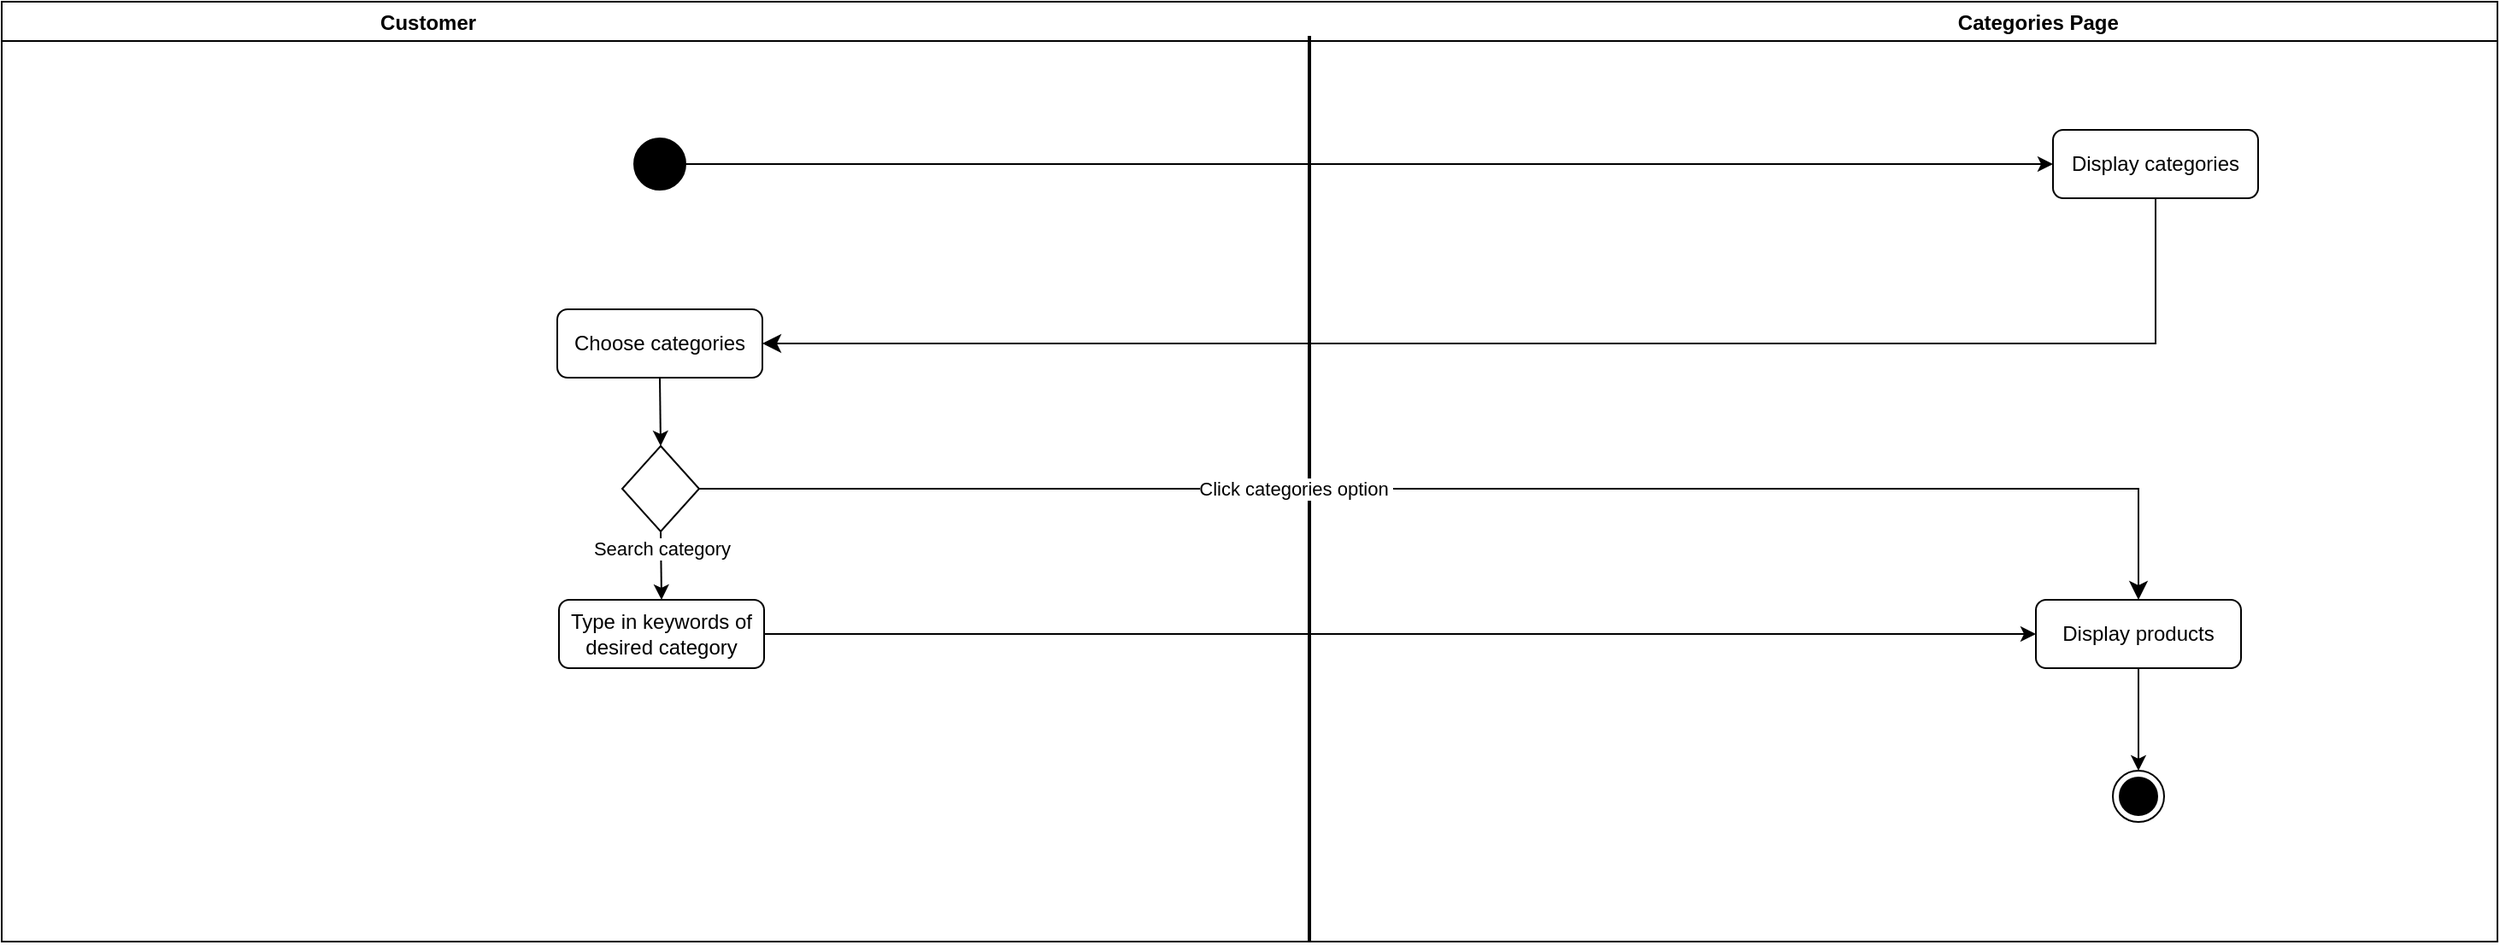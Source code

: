 <mxfile>
    <diagram id="pMmhMyQnejoeaZMjxrJA" name="Page-1">
        <mxGraphModel dx="548" dy="313" grid="1" gridSize="10" guides="1" tooltips="1" connect="1" arrows="1" fold="1" page="1" pageScale="1" pageWidth="850" pageHeight="1100" math="0" shadow="0">
            <root>
                <mxCell id="0"/>
                <mxCell id="1" parent="0"/>
                <mxCell id="2" value="Customer                                                                                                                                                                                                                                                                    Categories Page" style="swimlane;" vertex="1" parent="1">
                    <mxGeometry x="310" y="20" width="1460" height="550" as="geometry"/>
                </mxCell>
                <mxCell id="3" value="" style="line;strokeWidth=2;direction=south;html=1;" vertex="1" parent="2">
                    <mxGeometry x="760" y="20" width="10" height="530" as="geometry"/>
                </mxCell>
                <mxCell id="4" value="" style="ellipse;fillColor=strokeColor;" vertex="1" parent="2">
                    <mxGeometry x="370" y="80" width="30" height="30" as="geometry"/>
                </mxCell>
                <mxCell id="6" value="Choose categories" style="rounded=1;whiteSpace=wrap;html=1;" vertex="1" parent="2">
                    <mxGeometry x="325" y="180" width="120" height="40" as="geometry"/>
                </mxCell>
                <mxCell id="7" value="" style="endArrow=classic;html=1;exitX=1;exitY=0.5;exitDx=0;exitDy=0;" edge="1" parent="2" source="4">
                    <mxGeometry width="50" height="50" relative="1" as="geometry">
                        <mxPoint x="530" y="110" as="sourcePoint"/>
                        <mxPoint x="1200" y="95" as="targetPoint"/>
                    </mxGeometry>
                </mxCell>
                <mxCell id="8" value="Display categories" style="rounded=1;whiteSpace=wrap;html=1;" vertex="1" parent="2">
                    <mxGeometry x="1200" y="75" width="120" height="40" as="geometry"/>
                </mxCell>
                <mxCell id="9" value="" style="edgeStyle=segmentEdgeStyle;endArrow=classic;html=1;curved=0;rounded=0;endSize=8;startSize=8;exitX=0.5;exitY=1;exitDx=0;exitDy=0;entryX=1;entryY=0.5;entryDx=0;entryDy=0;" edge="1" parent="2" source="8" target="6">
                    <mxGeometry width="50" height="50" relative="1" as="geometry">
                        <mxPoint x="1250" y="190" as="sourcePoint"/>
                        <mxPoint x="990" y="210" as="targetPoint"/>
                        <Array as="points">
                            <mxPoint x="1260" y="200"/>
                        </Array>
                    </mxGeometry>
                </mxCell>
                <mxCell id="10" value="" style="edgeStyle=segmentEdgeStyle;endArrow=classic;html=1;curved=0;rounded=0;endSize=8;startSize=8;exitX=1;exitY=0.5;exitDx=0;exitDy=0;entryX=0.5;entryY=0;entryDx=0;entryDy=0;" edge="1" parent="2" source="12" target="11">
                    <mxGeometry width="50" height="50" relative="1" as="geometry">
                        <mxPoint x="420" y="280" as="sourcePoint"/>
                        <mxPoint x="1170" y="280" as="targetPoint"/>
                        <Array as="points">
                            <mxPoint x="1250" y="285"/>
                        </Array>
                    </mxGeometry>
                </mxCell>
                <mxCell id="14" value="Click categories option&amp;nbsp;" style="edgeLabel;html=1;align=center;verticalAlign=middle;resizable=0;points=[];" vertex="1" connectable="0" parent="10">
                    <mxGeometry x="-0.23" relative="1" as="geometry">
                        <mxPoint as="offset"/>
                    </mxGeometry>
                </mxCell>
                <mxCell id="11" value="Display products" style="rounded=1;whiteSpace=wrap;html=1;" vertex="1" parent="2">
                    <mxGeometry x="1190" y="350" width="120" height="40" as="geometry"/>
                </mxCell>
                <mxCell id="12" value="" style="rhombus;whiteSpace=wrap;html=1;" vertex="1" parent="2">
                    <mxGeometry x="363" y="260" width="45" height="50" as="geometry"/>
                </mxCell>
                <mxCell id="13" value="" style="endArrow=classic;html=1;exitX=0.5;exitY=1;exitDx=0;exitDy=0;entryX=0.5;entryY=0;entryDx=0;entryDy=0;" edge="1" parent="2" source="6" target="12">
                    <mxGeometry width="50" height="50" relative="1" as="geometry">
                        <mxPoint x="480" y="290" as="sourcePoint"/>
                        <mxPoint x="530" y="240" as="targetPoint"/>
                    </mxGeometry>
                </mxCell>
                <mxCell id="15" value="" style="endArrow=classic;html=1;exitX=0.5;exitY=1;exitDx=0;exitDy=0;" edge="1" parent="2" source="12">
                    <mxGeometry width="50" height="50" relative="1" as="geometry">
                        <mxPoint x="410" y="390" as="sourcePoint"/>
                        <mxPoint x="386" y="350" as="targetPoint"/>
                    </mxGeometry>
                </mxCell>
                <mxCell id="19" value="Search category" style="edgeLabel;html=1;align=center;verticalAlign=middle;resizable=0;points=[];" vertex="1" connectable="0" parent="15">
                    <mxGeometry x="-0.5" relative="1" as="geometry">
                        <mxPoint as="offset"/>
                    </mxGeometry>
                </mxCell>
                <mxCell id="16" value="Type in keywords of desired category" style="rounded=1;whiteSpace=wrap;html=1;" vertex="1" parent="2">
                    <mxGeometry x="326" y="350" width="120" height="40" as="geometry"/>
                </mxCell>
                <mxCell id="20" value="" style="endArrow=classic;html=1;exitX=1;exitY=0.5;exitDx=0;exitDy=0;entryX=0;entryY=0.5;entryDx=0;entryDy=0;" edge="1" parent="2" source="16" target="11">
                    <mxGeometry width="50" height="50" relative="1" as="geometry">
                        <mxPoint x="470" y="370" as="sourcePoint"/>
                        <mxPoint x="520" y="320" as="targetPoint"/>
                    </mxGeometry>
                </mxCell>
                <mxCell id="23" value="" style="endArrow=classic;html=1;exitX=0.5;exitY=1;exitDx=0;exitDy=0;" edge="1" parent="2" source="11">
                    <mxGeometry width="50" height="50" relative="1" as="geometry">
                        <mxPoint x="1260" y="490" as="sourcePoint"/>
                        <mxPoint x="1250" y="450" as="targetPoint"/>
                    </mxGeometry>
                </mxCell>
                <mxCell id="24" value="" style="ellipse;html=1;shape=endState;fillColor=strokeColor;" vertex="1" parent="2">
                    <mxGeometry x="1235" y="450" width="30" height="30" as="geometry"/>
                </mxCell>
            </root>
        </mxGraphModel>
    </diagram>
</mxfile>